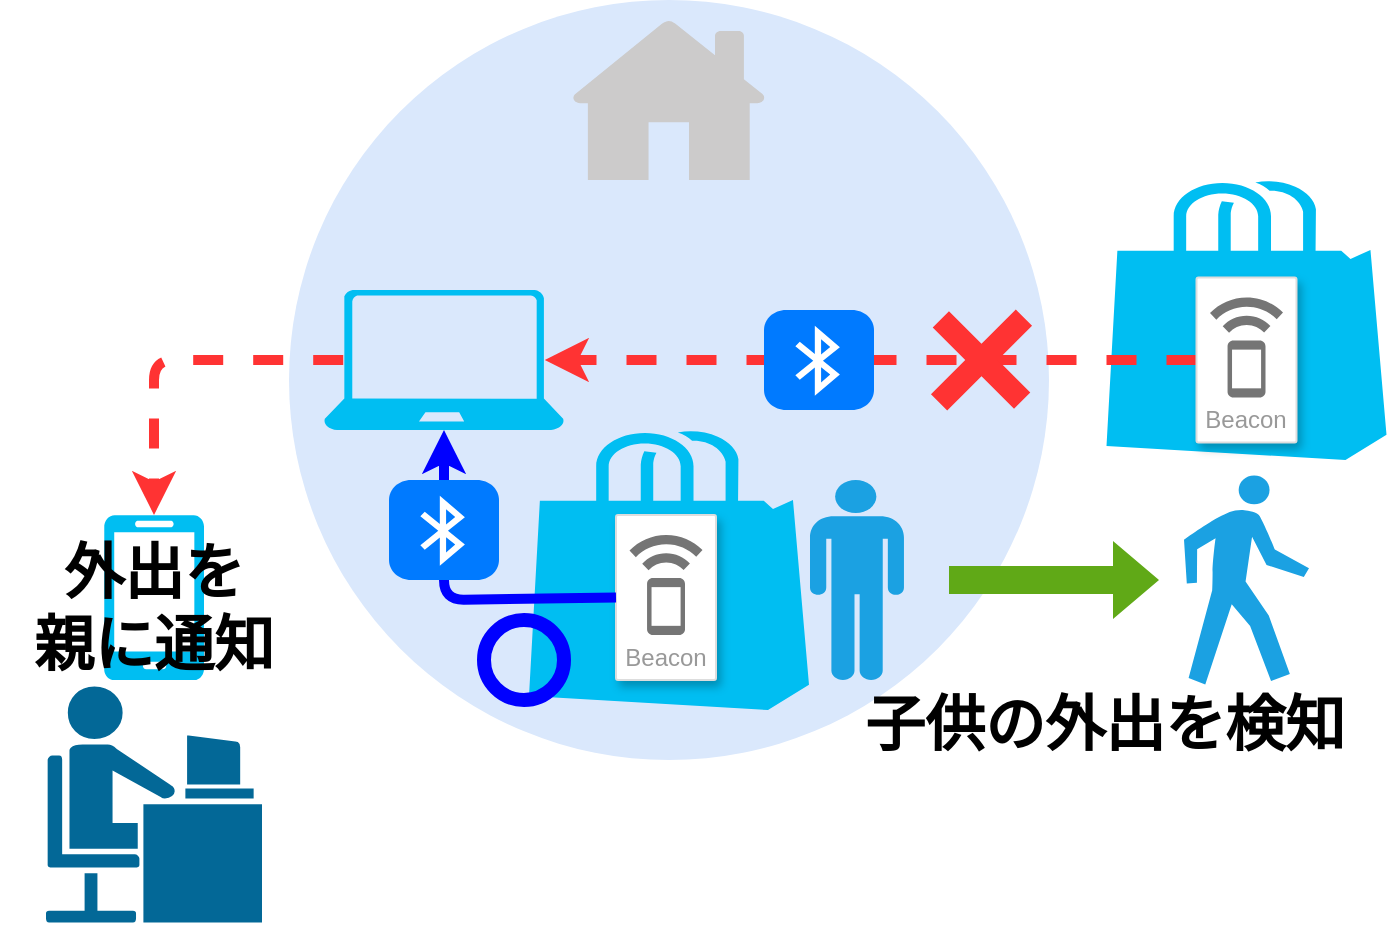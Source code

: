 <mxfile>
    <diagram id="Ldhj4UNER5LPbrL0z5K9" name="Page-1">
        <mxGraphModel dx="739" dy="727" grid="1" gridSize="10" guides="1" tooltips="1" connect="1" arrows="1" fold="1" page="1" pageScale="1" pageWidth="1100" pageHeight="850" background="#FFFFFF" math="0" shadow="0">
            <root>
                <mxCell id="0"/>
                <mxCell id="1" parent="0"/>
                <mxCell id="18" value="" style="verticalLabelPosition=bottom;html=1;verticalAlign=top;align=center;strokeColor=none;fillColor=#00BEF2;shape=mxgraph.azure.azure_marketplace;" vertex="1" parent="1">
                    <mxGeometry x="651.25" y="110" width="140" height="140" as="geometry"/>
                </mxCell>
                <mxCell id="15" value="" style="ellipse;whiteSpace=wrap;html=1;aspect=fixed;fillColor=#dae8fc;strokeColor=none;" vertex="1" parent="1">
                    <mxGeometry x="242.5" y="20" width="380" height="380" as="geometry"/>
                </mxCell>
                <mxCell id="10" value="" style="sketch=0;pointerEvents=1;shadow=0;dashed=0;html=1;strokeColor=none;labelPosition=center;verticalLabelPosition=bottom;verticalAlign=top;outlineConnect=0;align=center;shape=mxgraph.office.concepts.home;fillColor=#CCCBCB;" vertex="1" parent="1">
                    <mxGeometry x="383.75" y="30" width="97.5" height="80" as="geometry"/>
                </mxCell>
                <mxCell id="5" value="" style="verticalLabelPosition=bottom;html=1;verticalAlign=top;align=center;strokeColor=none;fillColor=#00BEF2;shape=mxgraph.azure.laptop;pointerEvents=1;" vertex="1" parent="1">
                    <mxGeometry x="260" y="165" width="120" height="70" as="geometry"/>
                </mxCell>
                <mxCell id="6" value="" style="verticalLabelPosition=bottom;html=1;verticalAlign=top;align=center;strokeColor=none;fillColor=#00BEF2;shape=mxgraph.azure.mobile;pointerEvents=1;" vertex="1" parent="1">
                    <mxGeometry x="150" y="277.5" width="50" height="82.5" as="geometry"/>
                </mxCell>
                <mxCell id="7" value="" style="verticalLabelPosition=bottom;html=1;verticalAlign=top;align=center;strokeColor=none;fillColor=#00BEF2;shape=mxgraph.azure.azure_marketplace;" vertex="1" parent="1">
                    <mxGeometry x="362.5" y="235" width="140" height="140" as="geometry"/>
                </mxCell>
                <mxCell id="3" value="Beacon" style="strokeColor=#dddddd;shadow=1;strokeWidth=1;rounded=1;absoluteArcSize=1;arcSize=2;labelPosition=center;verticalLabelPosition=middle;align=center;verticalAlign=bottom;spacingLeft=0;fontColor=#999999;fontSize=12;whiteSpace=wrap;spacingBottom=2;" vertex="1" parent="1">
                    <mxGeometry x="406" y="277.5" width="50" height="82.5" as="geometry"/>
                </mxCell>
                <mxCell id="4" value="" style="sketch=0;dashed=0;connectable=0;html=1;fillColor=#757575;strokeColor=none;shape=mxgraph.gcp2.beacon;part=1;" vertex="1" parent="3">
                    <mxGeometry x="0.5" width="36.5" height="50" relative="1" as="geometry">
                        <mxPoint x="-18.25" y="10" as="offset"/>
                    </mxGeometry>
                </mxCell>
                <mxCell id="11" value="" style="shape=mxgraph.signs.people.walking;html=1;pointerEvents=1;fillColor=#1ba1e2;strokeColor=none;verticalLabelPosition=bottom;verticalAlign=top;align=center;fontColor=#ffffff;" vertex="1" parent="1">
                    <mxGeometry x="690" y="257.75" width="62.5" height="104.5" as="geometry"/>
                </mxCell>
                <mxCell id="12" value="" style="shape=mxgraph.signs.people.man_1;html=1;pointerEvents=1;fillColor=#1ba1e2;strokeColor=none;verticalLabelPosition=bottom;verticalAlign=top;align=center;fontColor=#ffffff;" vertex="1" parent="1">
                    <mxGeometry x="503" y="260" width="47" height="100" as="geometry"/>
                </mxCell>
                <mxCell id="13" value="" style="shape=mxgraph.cisco.people.androgenous_person;html=1;pointerEvents=1;dashed=0;fillColor=#036897;strokeColor=#ffffff;strokeWidth=2;verticalLabelPosition=bottom;verticalAlign=top;align=center;outlineConnect=0;" vertex="1" parent="1">
                    <mxGeometry x="120" y="362.25" width="110" height="120" as="geometry"/>
                </mxCell>
                <mxCell id="16" value="" style="endArrow=classic;html=1;exitX=0.08;exitY=0.5;exitDx=0;exitDy=0;exitPerimeter=0;entryX=0.5;entryY=0;entryDx=0;entryDy=0;entryPerimeter=0;strokeColor=#FF3333;dashed=1;strokeWidth=5;" edge="1" parent="1" source="5" target="6">
                    <mxGeometry width="50" height="50" relative="1" as="geometry">
                        <mxPoint x="420" y="300" as="sourcePoint"/>
                        <mxPoint x="470" y="250" as="targetPoint"/>
                        <Array as="points">
                            <mxPoint x="175" y="200"/>
                        </Array>
                    </mxGeometry>
                </mxCell>
                <mxCell id="17" value="" style="endArrow=classic;html=1;entryX=0.92;entryY=0.5;entryDx=0;entryDy=0;entryPerimeter=0;exitX=0;exitY=0.5;exitDx=0;exitDy=0;dashed=1;strokeWidth=5;strokeColor=#FF3333;" edge="1" parent="1" source="19" target="5">
                    <mxGeometry width="50" height="50" relative="1" as="geometry">
                        <mxPoint x="420" y="300" as="sourcePoint"/>
                        <mxPoint x="470" y="250" as="targetPoint"/>
                    </mxGeometry>
                </mxCell>
                <mxCell id="2" value="" style="html=1;strokeWidth=1;shadow=0;dashed=0;shape=mxgraph.ios7.misc.bluetooth;fillColor=#007AFF;strokeColor=none;buttonText=;strokeColor2=#222222;fontColor=#222222;fontSize=8;verticalLabelPosition=bottom;verticalAlign=top;align=center;sketch=0;" vertex="1" parent="1">
                    <mxGeometry x="480" y="175" width="55" height="50" as="geometry"/>
                </mxCell>
                <mxCell id="19" value="Beacon" style="strokeColor=#dddddd;shadow=1;strokeWidth=1;rounded=1;absoluteArcSize=1;arcSize=2;labelPosition=center;verticalLabelPosition=middle;align=center;verticalAlign=bottom;spacingLeft=0;fontColor=#999999;fontSize=12;whiteSpace=wrap;spacingBottom=2;" vertex="1" parent="1">
                    <mxGeometry x="696.25" y="158.75" width="50" height="82.5" as="geometry"/>
                </mxCell>
                <mxCell id="20" value="" style="sketch=0;dashed=0;connectable=0;html=1;fillColor=#757575;strokeColor=none;shape=mxgraph.gcp2.beacon;part=1;" vertex="1" parent="19">
                    <mxGeometry x="0.5" width="36.5" height="50" relative="1" as="geometry">
                        <mxPoint x="-18.25" y="10" as="offset"/>
                    </mxGeometry>
                </mxCell>
                <mxCell id="21" value="" style="shape=cross;whiteSpace=wrap;html=1;rotation=45;fillColor=#FF3333;strokeColor=none;" vertex="1" parent="1">
                    <mxGeometry x="560" y="170.0" width="57.5" height="60" as="geometry"/>
                </mxCell>
                <mxCell id="23" value="" style="endArrow=classic;html=1;strokeColor=#0000FF;strokeWidth=5;exitX=0;exitY=0.5;exitDx=0;exitDy=0;entryX=0.5;entryY=1;entryDx=0;entryDy=0;entryPerimeter=0;" edge="1" parent="1" source="3" target="5">
                    <mxGeometry width="50" height="50" relative="1" as="geometry">
                        <mxPoint x="420" y="300" as="sourcePoint"/>
                        <mxPoint x="470" y="250" as="targetPoint"/>
                        <Array as="points">
                            <mxPoint x="320" y="320"/>
                        </Array>
                    </mxGeometry>
                </mxCell>
                <mxCell id="24" value="" style="shape=flexArrow;endArrow=classic;html=1;strokeColor=none;strokeWidth=5;fillColor=#60a917;" edge="1" parent="1">
                    <mxGeometry width="50" height="50" relative="1" as="geometry">
                        <mxPoint x="570" y="310" as="sourcePoint"/>
                        <mxPoint x="680" y="310" as="targetPoint"/>
                    </mxGeometry>
                </mxCell>
                <mxCell id="25" value="" style="html=1;strokeWidth=1;shadow=0;dashed=0;shape=mxgraph.ios7.misc.bluetooth;fillColor=#007AFF;strokeColor=none;buttonText=;strokeColor2=#222222;fontColor=#222222;fontSize=8;verticalLabelPosition=bottom;verticalAlign=top;align=center;sketch=0;" vertex="1" parent="1">
                    <mxGeometry x="292.5" y="260" width="55" height="50" as="geometry"/>
                </mxCell>
                <mxCell id="27" value="" style="ellipse;whiteSpace=wrap;html=1;aspect=fixed;fillColor=none;strokeWidth=7;strokeColor=#0000FF;" vertex="1" parent="1">
                    <mxGeometry x="340" y="330" width="40" height="40" as="geometry"/>
                </mxCell>
                <mxCell id="30" value="子供の外出を検知" style="text;html=1;strokeColor=none;fillColor=none;align=center;verticalAlign=middle;whiteSpace=wrap;rounded=0;strokeWidth=7;fontColor=#000000;fontSize=30;fontStyle=1" vertex="1" parent="1">
                    <mxGeometry x="520" y="362.25" width="261.25" height="40" as="geometry"/>
                </mxCell>
                <mxCell id="31" value="外出を&lt;br&gt;親に通知" style="text;html=1;strokeColor=none;fillColor=none;align=center;verticalAlign=middle;whiteSpace=wrap;rounded=0;strokeWidth=7;fontColor=#000000;fontSize=30;fontStyle=1" vertex="1" parent="1">
                    <mxGeometry x="98.12" y="288.75" width="153.75" height="71.25" as="geometry"/>
                </mxCell>
            </root>
        </mxGraphModel>
    </diagram>
</mxfile>